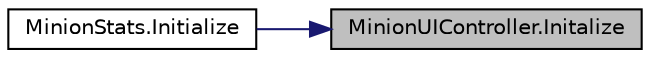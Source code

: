 digraph "MinionUIController.Initalize"
{
 // INTERACTIVE_SVG=YES
 // LATEX_PDF_SIZE
  edge [fontname="Helvetica",fontsize="10",labelfontname="Helvetica",labelfontsize="10"];
  node [fontname="Helvetica",fontsize="10",shape=record];
  rankdir="RL";
  Node1 [label="MinionUIController.Initalize",height=0.2,width=0.4,color="black", fillcolor="grey75", style="filled", fontcolor="black",tooltip=" "];
  Node1 -> Node2 [dir="back",color="midnightblue",fontsize="10",style="solid",fontname="Helvetica"];
  Node2 [label="MinionStats.Initialize",height=0.2,width=0.4,color="black", fillcolor="white", style="filled",URL="$class_minion_stats.html#aa5a0ca66d4dd72c3e70c7ae9ee8e6cb8",tooltip=" "];
}
